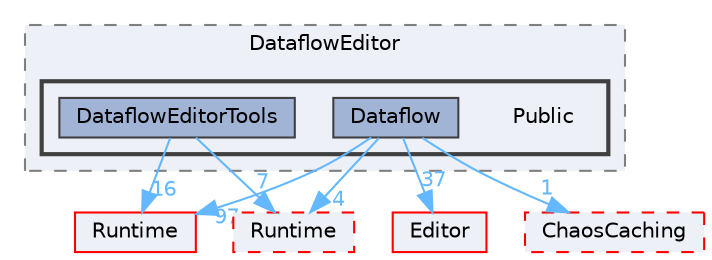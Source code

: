 digraph "Public"
{
 // INTERACTIVE_SVG=YES
 // LATEX_PDF_SIZE
  bgcolor="transparent";
  edge [fontname=Helvetica,fontsize=10,labelfontname=Helvetica,labelfontsize=10];
  node [fontname=Helvetica,fontsize=10,shape=box,height=0.2,width=0.4];
  compound=true
  subgraph clusterdir_618992e683a014771850366071308b8b {
    graph [ bgcolor="#edf0f7", pencolor="grey50", label="DataflowEditor", fontname=Helvetica,fontsize=10 style="filled,dashed", URL="dir_618992e683a014771850366071308b8b.html",tooltip=""]
  subgraph clusterdir_eb2fcef79001a6b58b1f6d1800135be6 {
    graph [ bgcolor="#edf0f7", pencolor="grey25", label="", fontname=Helvetica,fontsize=10 style="filled,bold", URL="dir_eb2fcef79001a6b58b1f6d1800135be6.html",tooltip=""]
    dir_eb2fcef79001a6b58b1f6d1800135be6 [shape=plaintext, label="Public"];
  dir_b774856521e6be80beef07a365113ba4 [label="Dataflow", fillcolor="#a2b4d6", color="grey25", style="filled", URL="dir_b774856521e6be80beef07a365113ba4.html",tooltip=""];
  dir_f39cbc33f51c1aa9311f2555072e5b81 [label="DataflowEditorTools", fillcolor="#a2b4d6", color="grey25", style="filled", URL="dir_f39cbc33f51c1aa9311f2555072e5b81.html",tooltip=""];
  }
  }
  dir_7536b172fbd480bfd146a1b1acd6856b [label="Runtime", fillcolor="#edf0f7", color="red", style="filled", URL="dir_7536b172fbd480bfd146a1b1acd6856b.html",tooltip=""];
  dir_a60e1ce30f7313164a0e11a69cddad56 [label="Runtime", fillcolor="#edf0f7", color="red", style="filled,dashed", URL="dir_a60e1ce30f7313164a0e11a69cddad56.html",tooltip=""];
  dir_b26507eead720464ba2ac6bbc6dcec5f [label="Editor", fillcolor="#edf0f7", color="red", style="filled", URL="dir_b26507eead720464ba2ac6bbc6dcec5f.html",tooltip=""];
  dir_cd706f977b82d923dde6c05bab25dfc7 [label="ChaosCaching", fillcolor="#edf0f7", color="red", style="filled,dashed", URL="dir_cd706f977b82d923dde6c05bab25dfc7.html",tooltip=""];
  dir_b774856521e6be80beef07a365113ba4->dir_7536b172fbd480bfd146a1b1acd6856b [headlabel="97", labeldistance=1.5 headhref="dir_000287_000984.html" href="dir_000287_000984.html" color="steelblue1" fontcolor="steelblue1"];
  dir_b774856521e6be80beef07a365113ba4->dir_a60e1ce30f7313164a0e11a69cddad56 [headlabel="4", labeldistance=1.5 headhref="dir_000287_000983.html" href="dir_000287_000983.html" color="steelblue1" fontcolor="steelblue1"];
  dir_b774856521e6be80beef07a365113ba4->dir_b26507eead720464ba2ac6bbc6dcec5f [headlabel="37", labeldistance=1.5 headhref="dir_000287_000357.html" href="dir_000287_000357.html" color="steelblue1" fontcolor="steelblue1"];
  dir_b774856521e6be80beef07a365113ba4->dir_cd706f977b82d923dde6c05bab25dfc7 [headlabel="1", labeldistance=1.5 headhref="dir_000287_000133.html" href="dir_000287_000133.html" color="steelblue1" fontcolor="steelblue1"];
  dir_f39cbc33f51c1aa9311f2555072e5b81->dir_7536b172fbd480bfd146a1b1acd6856b [headlabel="16", labeldistance=1.5 headhref="dir_000290_000984.html" href="dir_000290_000984.html" color="steelblue1" fontcolor="steelblue1"];
  dir_f39cbc33f51c1aa9311f2555072e5b81->dir_a60e1ce30f7313164a0e11a69cddad56 [headlabel="7", labeldistance=1.5 headhref="dir_000290_000983.html" href="dir_000290_000983.html" color="steelblue1" fontcolor="steelblue1"];
}
